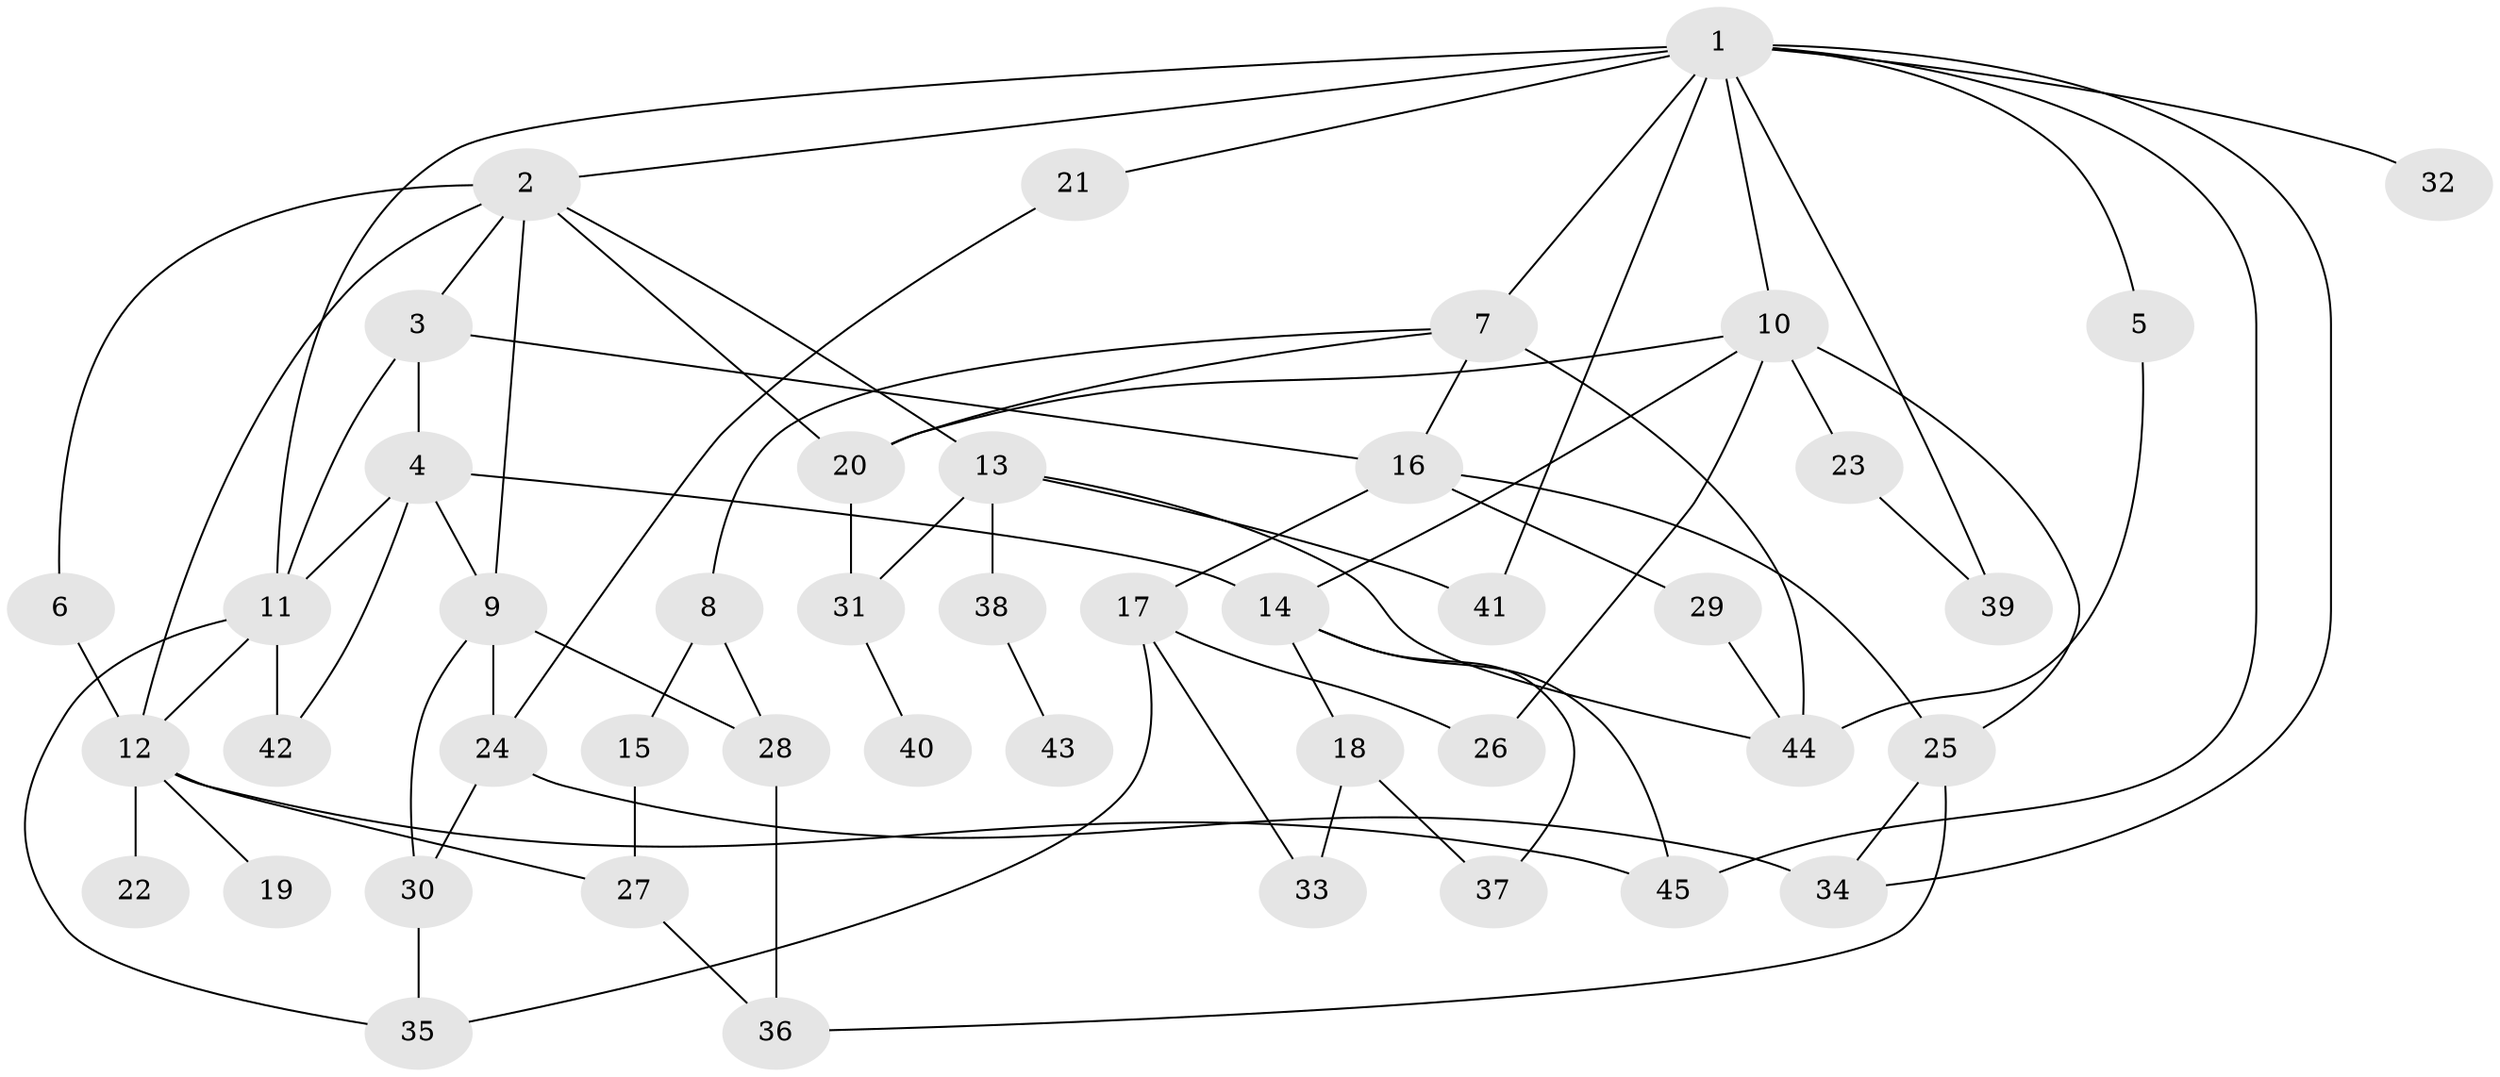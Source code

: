 // original degree distribution, {10: 0.011111111111111112, 4: 0.13333333333333333, 5: 0.13333333333333333, 3: 0.25555555555555554, 9: 0.011111111111111112, 2: 0.2222222222222222, 1: 0.2222222222222222, 6: 0.011111111111111112}
// Generated by graph-tools (version 1.1) at 2025/34/03/09/25 02:34:05]
// undirected, 45 vertices, 76 edges
graph export_dot {
graph [start="1"]
  node [color=gray90,style=filled];
  1;
  2;
  3;
  4;
  5;
  6;
  7;
  8;
  9;
  10;
  11;
  12;
  13;
  14;
  15;
  16;
  17;
  18;
  19;
  20;
  21;
  22;
  23;
  24;
  25;
  26;
  27;
  28;
  29;
  30;
  31;
  32;
  33;
  34;
  35;
  36;
  37;
  38;
  39;
  40;
  41;
  42;
  43;
  44;
  45;
  1 -- 2 [weight=1.0];
  1 -- 5 [weight=1.0];
  1 -- 7 [weight=2.0];
  1 -- 10 [weight=1.0];
  1 -- 11 [weight=1.0];
  1 -- 21 [weight=1.0];
  1 -- 32 [weight=1.0];
  1 -- 34 [weight=1.0];
  1 -- 39 [weight=1.0];
  1 -- 41 [weight=1.0];
  1 -- 45 [weight=1.0];
  2 -- 3 [weight=1.0];
  2 -- 6 [weight=1.0];
  2 -- 9 [weight=1.0];
  2 -- 12 [weight=1.0];
  2 -- 13 [weight=1.0];
  2 -- 20 [weight=1.0];
  3 -- 4 [weight=1.0];
  3 -- 11 [weight=1.0];
  3 -- 16 [weight=1.0];
  4 -- 9 [weight=1.0];
  4 -- 11 [weight=1.0];
  4 -- 14 [weight=3.0];
  4 -- 42 [weight=2.0];
  5 -- 44 [weight=1.0];
  6 -- 12 [weight=2.0];
  7 -- 8 [weight=1.0];
  7 -- 16 [weight=2.0];
  7 -- 20 [weight=1.0];
  7 -- 44 [weight=2.0];
  8 -- 15 [weight=1.0];
  8 -- 28 [weight=1.0];
  9 -- 24 [weight=1.0];
  9 -- 28 [weight=1.0];
  9 -- 30 [weight=2.0];
  10 -- 14 [weight=2.0];
  10 -- 20 [weight=1.0];
  10 -- 23 [weight=1.0];
  10 -- 25 [weight=1.0];
  10 -- 26 [weight=1.0];
  11 -- 12 [weight=1.0];
  11 -- 35 [weight=1.0];
  11 -- 42 [weight=1.0];
  12 -- 19 [weight=1.0];
  12 -- 22 [weight=1.0];
  12 -- 27 [weight=1.0];
  12 -- 45 [weight=1.0];
  13 -- 31 [weight=1.0];
  13 -- 38 [weight=1.0];
  13 -- 41 [weight=1.0];
  13 -- 44 [weight=1.0];
  14 -- 18 [weight=1.0];
  14 -- 37 [weight=1.0];
  14 -- 45 [weight=1.0];
  15 -- 27 [weight=1.0];
  16 -- 17 [weight=1.0];
  16 -- 25 [weight=1.0];
  16 -- 29 [weight=1.0];
  17 -- 26 [weight=1.0];
  17 -- 33 [weight=1.0];
  17 -- 35 [weight=1.0];
  18 -- 33 [weight=1.0];
  18 -- 37 [weight=1.0];
  20 -- 31 [weight=1.0];
  21 -- 24 [weight=1.0];
  23 -- 39 [weight=1.0];
  24 -- 30 [weight=1.0];
  24 -- 34 [weight=1.0];
  25 -- 34 [weight=1.0];
  25 -- 36 [weight=1.0];
  27 -- 36 [weight=1.0];
  28 -- 36 [weight=1.0];
  29 -- 44 [weight=1.0];
  30 -- 35 [weight=1.0];
  31 -- 40 [weight=1.0];
  38 -- 43 [weight=1.0];
}
